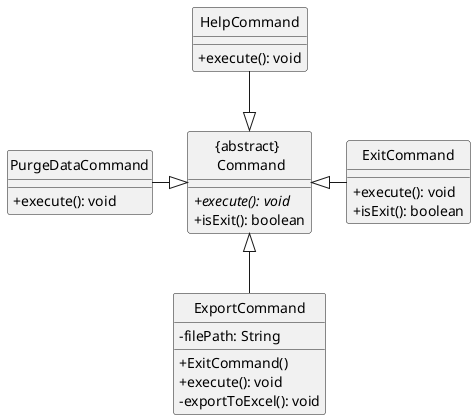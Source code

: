 @startuml

hide circle
skinparam classAttributeIconSize 0

class "{abstract} \n Command"{
    + execute(): void {abstract}
    + isExit(): boolean
}

class "ExitCommand" {
    + execute(): void
    + isExit(): boolean
}

class "ExportCommand" {
    - filePath: String
    + ExitCommand()
    + execute(): void
    - exportToExcel(): void
}

class "HelpCommand" {
    + execute(): void
}

class "PurgeDataCommand" {
    + execute(): void
}

HelpCommand -down-|> "{abstract} \n Command"
PurgeDataCommand -right-|> "{abstract} \n Command"
ExitCommand -left-|> "{abstract} \n Command"
ExportCommand -up-|> "{abstract} \n Command"

@enduml